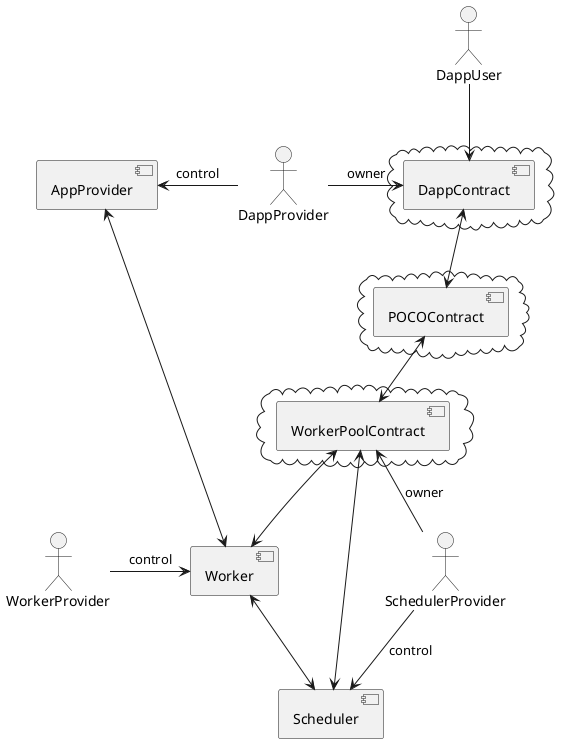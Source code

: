 @startuml


:DappUser:

:DappProvider:
cloud {
  [DappContract]
}
component [DappContract]
component [AppProvider]

:SchedulerProvider:
cloud {
  [WorkerPoolContract]
}

component [WorkerPoolContract]
component [Scheduler]

:WorkerProvider:
component [Worker]

cloud {
  [POCOContract]
}
component [POCOContract]




DappUser -down-> [DappContract]
DappProvider -right-> [DappContract]: owner
DappProvider -left-> AppProvider : control
SchedulerProvider -up-> [WorkerPoolContract]: owner
SchedulerProvider -down-> [Scheduler]: control

[DappContract] <-down-> [POCOContract]
[POCOContract] <-down-> [WorkerPoolContract]
[Scheduler] <-up-> [WorkerPoolContract]
[Worker] <-up-> [WorkerPoolContract]

[WorkerProvider] -right-> [Worker] : control

[Worker] <-right-> [Scheduler]

[Worker] <-up-> [AppProvider]

'missing link :  [AppProvider] <-> [Worker] . add mannualy on img because i do not succeed to layout it



@enduml